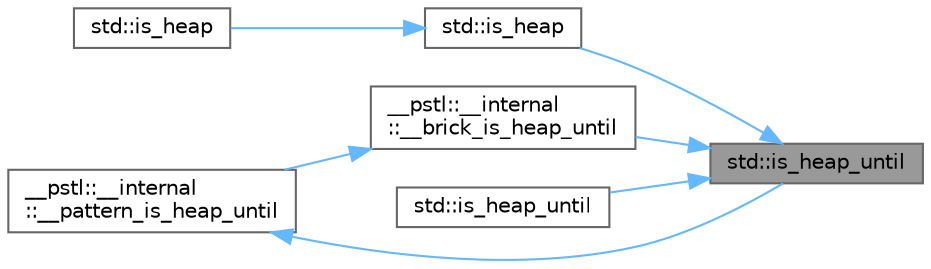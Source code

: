 digraph "std::is_heap_until"
{
 // LATEX_PDF_SIZE
  bgcolor="transparent";
  edge [fontname=Helvetica,fontsize=10,labelfontname=Helvetica,labelfontsize=10];
  node [fontname=Helvetica,fontsize=10,shape=box,height=0.2,width=0.4];
  rankdir="RL";
  Node1 [id="Node000001",label="std::is_heap_until",height=0.2,width=0.4,color="gray40", fillcolor="grey60", style="filled", fontcolor="black",tooltip=" "];
  Node1 -> Node2 [id="edge7_Node000001_Node000002",dir="back",color="steelblue1",style="solid",tooltip=" "];
  Node2 [id="Node000002",label="__pstl::__internal\l::__brick_is_heap_until",height=0.2,width=0.4,color="grey40", fillcolor="white", style="filled",URL="$namespace____pstl_1_1____internal.html#a25a06be9bdcfa0b99e3c30baf1a739a0",tooltip=" "];
  Node2 -> Node3 [id="edge8_Node000002_Node000003",dir="back",color="steelblue1",style="solid",tooltip=" "];
  Node3 [id="Node000003",label="__pstl::__internal\l::__pattern_is_heap_until",height=0.2,width=0.4,color="grey40", fillcolor="white", style="filled",URL="$namespace____pstl_1_1____internal.html#a0fe7d90d58490eee0f9aa2f92a0a48e1",tooltip=" "];
  Node3 -> Node1 [id="edge9_Node000003_Node000001",dir="back",color="steelblue1",style="solid",tooltip=" "];
  Node1 -> Node4 [id="edge10_Node000001_Node000004",dir="back",color="steelblue1",style="solid",tooltip=" "];
  Node4 [id="Node000004",label="std::is_heap",height=0.2,width=0.4,color="grey40", fillcolor="white", style="filled",URL="$namespacestd.html#aec7cee16cd32be74d90ce8f66f5a241d",tooltip=" "];
  Node4 -> Node5 [id="edge11_Node000004_Node000005",dir="back",color="steelblue1",style="solid",tooltip=" "];
  Node5 [id="Node000005",label="std::is_heap",height=0.2,width=0.4,color="grey40", fillcolor="white", style="filled",URL="$namespacestd.html#afed3afc40878f31c5a96c44cd0a1f480",tooltip=" "];
  Node1 -> Node6 [id="edge12_Node000001_Node000006",dir="back",color="steelblue1",style="solid",tooltip=" "];
  Node6 [id="Node000006",label="std::is_heap_until",height=0.2,width=0.4,color="grey40", fillcolor="white", style="filled",URL="$namespacestd.html#ae230f0e2ee8681939a937fd9eaa7f37f",tooltip=" "];
}
